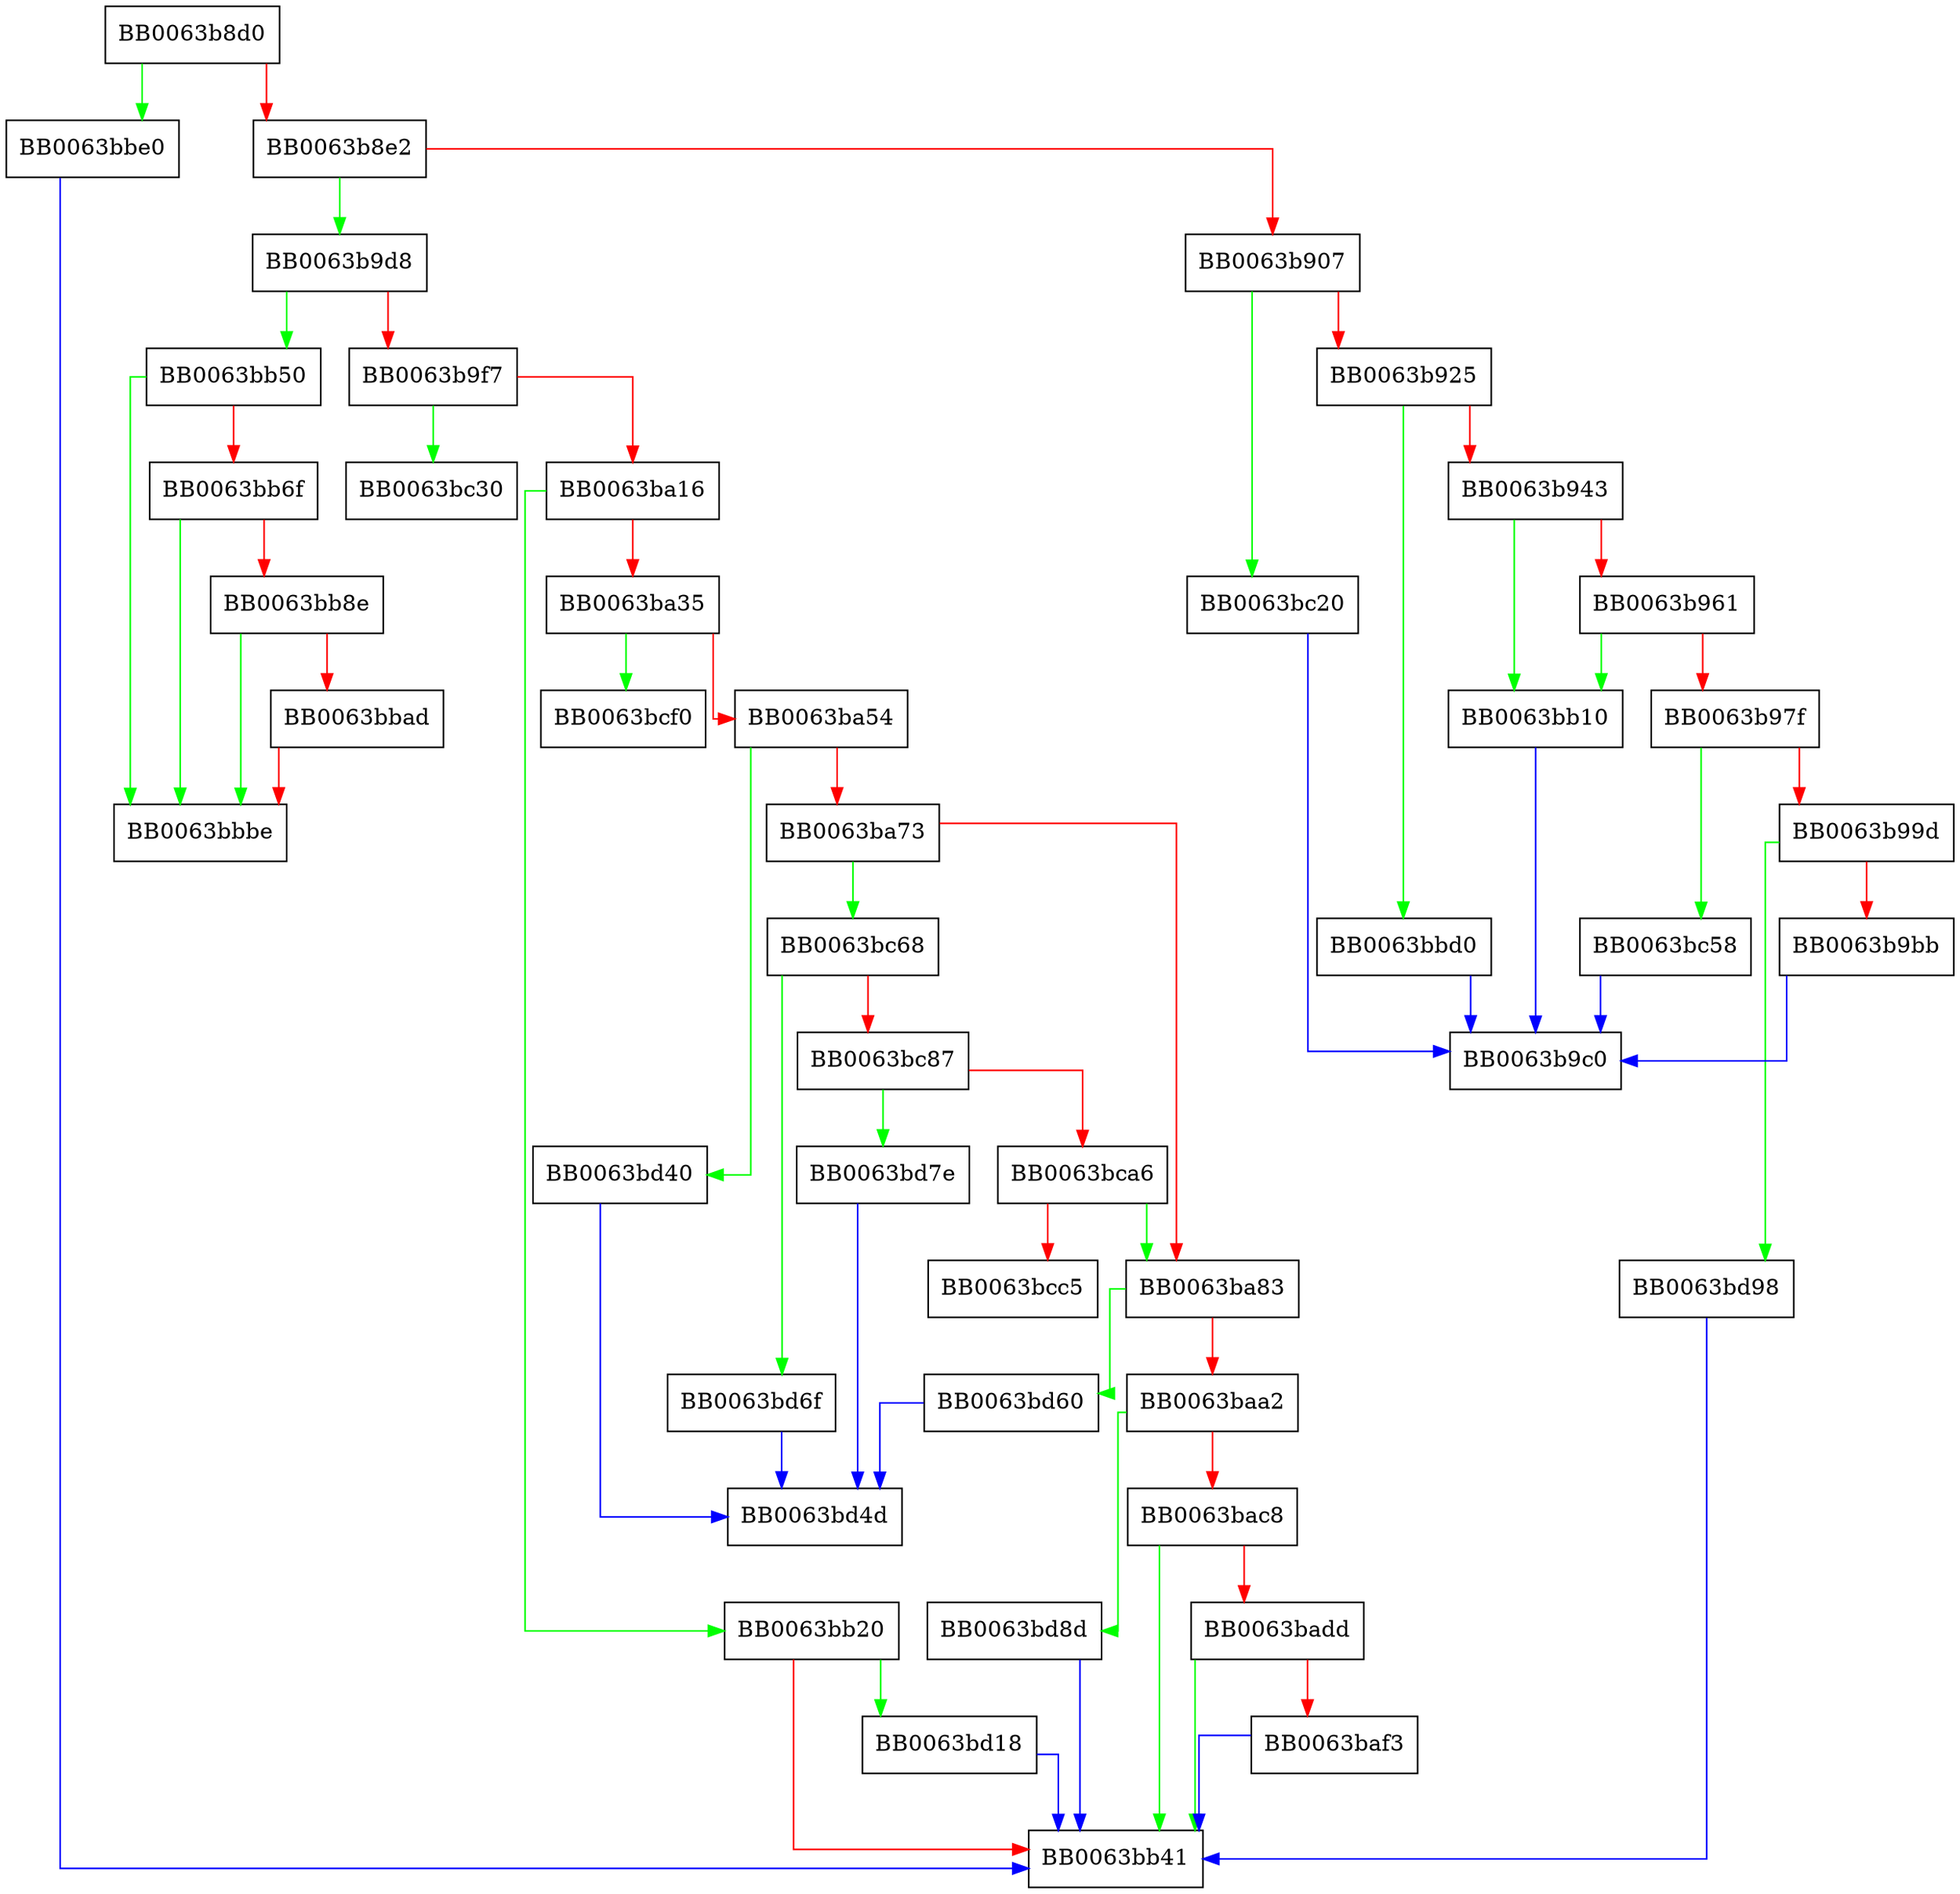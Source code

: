 digraph pkey_rsa_ctrl_str {
  node [shape="box"];
  graph [splines=ortho];
  BB0063b8d0 -> BB0063bbe0 [color="green"];
  BB0063b8d0 -> BB0063b8e2 [color="red"];
  BB0063b8e2 -> BB0063b9d8 [color="green"];
  BB0063b8e2 -> BB0063b907 [color="red"];
  BB0063b907 -> BB0063bc20 [color="green"];
  BB0063b907 -> BB0063b925 [color="red"];
  BB0063b925 -> BB0063bbd0 [color="green"];
  BB0063b925 -> BB0063b943 [color="red"];
  BB0063b943 -> BB0063bb10 [color="green"];
  BB0063b943 -> BB0063b961 [color="red"];
  BB0063b961 -> BB0063bb10 [color="green"];
  BB0063b961 -> BB0063b97f [color="red"];
  BB0063b97f -> BB0063bc58 [color="green"];
  BB0063b97f -> BB0063b99d [color="red"];
  BB0063b99d -> BB0063bd98 [color="green"];
  BB0063b99d -> BB0063b9bb [color="red"];
  BB0063b9bb -> BB0063b9c0 [color="blue"];
  BB0063b9d8 -> BB0063bb50 [color="green"];
  BB0063b9d8 -> BB0063b9f7 [color="red"];
  BB0063b9f7 -> BB0063bc30 [color="green"];
  BB0063b9f7 -> BB0063ba16 [color="red"];
  BB0063ba16 -> BB0063bb20 [color="green"];
  BB0063ba16 -> BB0063ba35 [color="red"];
  BB0063ba35 -> BB0063bcf0 [color="green"];
  BB0063ba35 -> BB0063ba54 [color="red"];
  BB0063ba54 -> BB0063bd40 [color="green"];
  BB0063ba54 -> BB0063ba73 [color="red"];
  BB0063ba73 -> BB0063bc68 [color="green"];
  BB0063ba73 -> BB0063ba83 [color="red"];
  BB0063ba83 -> BB0063bd60 [color="green"];
  BB0063ba83 -> BB0063baa2 [color="red"];
  BB0063baa2 -> BB0063bd8d [color="green"];
  BB0063baa2 -> BB0063bac8 [color="red"];
  BB0063bac8 -> BB0063bb41 [color="green"];
  BB0063bac8 -> BB0063badd [color="red"];
  BB0063badd -> BB0063bb41 [color="green"];
  BB0063badd -> BB0063baf3 [color="red"];
  BB0063baf3 -> BB0063bb41 [color="blue"];
  BB0063bb10 -> BB0063b9c0 [color="blue"];
  BB0063bb20 -> BB0063bd18 [color="green"];
  BB0063bb20 -> BB0063bb41 [color="red"];
  BB0063bb50 -> BB0063bbbe [color="green"];
  BB0063bb50 -> BB0063bb6f [color="red"];
  BB0063bb6f -> BB0063bbbe [color="green"];
  BB0063bb6f -> BB0063bb8e [color="red"];
  BB0063bb8e -> BB0063bbbe [color="green"];
  BB0063bb8e -> BB0063bbad [color="red"];
  BB0063bbad -> BB0063bbbe [color="red"];
  BB0063bbd0 -> BB0063b9c0 [color="blue"];
  BB0063bbe0 -> BB0063bb41 [color="blue"];
  BB0063bc20 -> BB0063b9c0 [color="blue"];
  BB0063bc58 -> BB0063b9c0 [color="blue"];
  BB0063bc68 -> BB0063bd6f [color="green"];
  BB0063bc68 -> BB0063bc87 [color="red"];
  BB0063bc87 -> BB0063bd7e [color="green"];
  BB0063bc87 -> BB0063bca6 [color="red"];
  BB0063bca6 -> BB0063ba83 [color="green"];
  BB0063bca6 -> BB0063bcc5 [color="red"];
  BB0063bd18 -> BB0063bb41 [color="blue"];
  BB0063bd40 -> BB0063bd4d [color="blue"];
  BB0063bd60 -> BB0063bd4d [color="blue"];
  BB0063bd6f -> BB0063bd4d [color="blue"];
  BB0063bd7e -> BB0063bd4d [color="blue"];
  BB0063bd8d -> BB0063bb41 [color="blue"];
  BB0063bd98 -> BB0063bb41 [color="blue"];
}